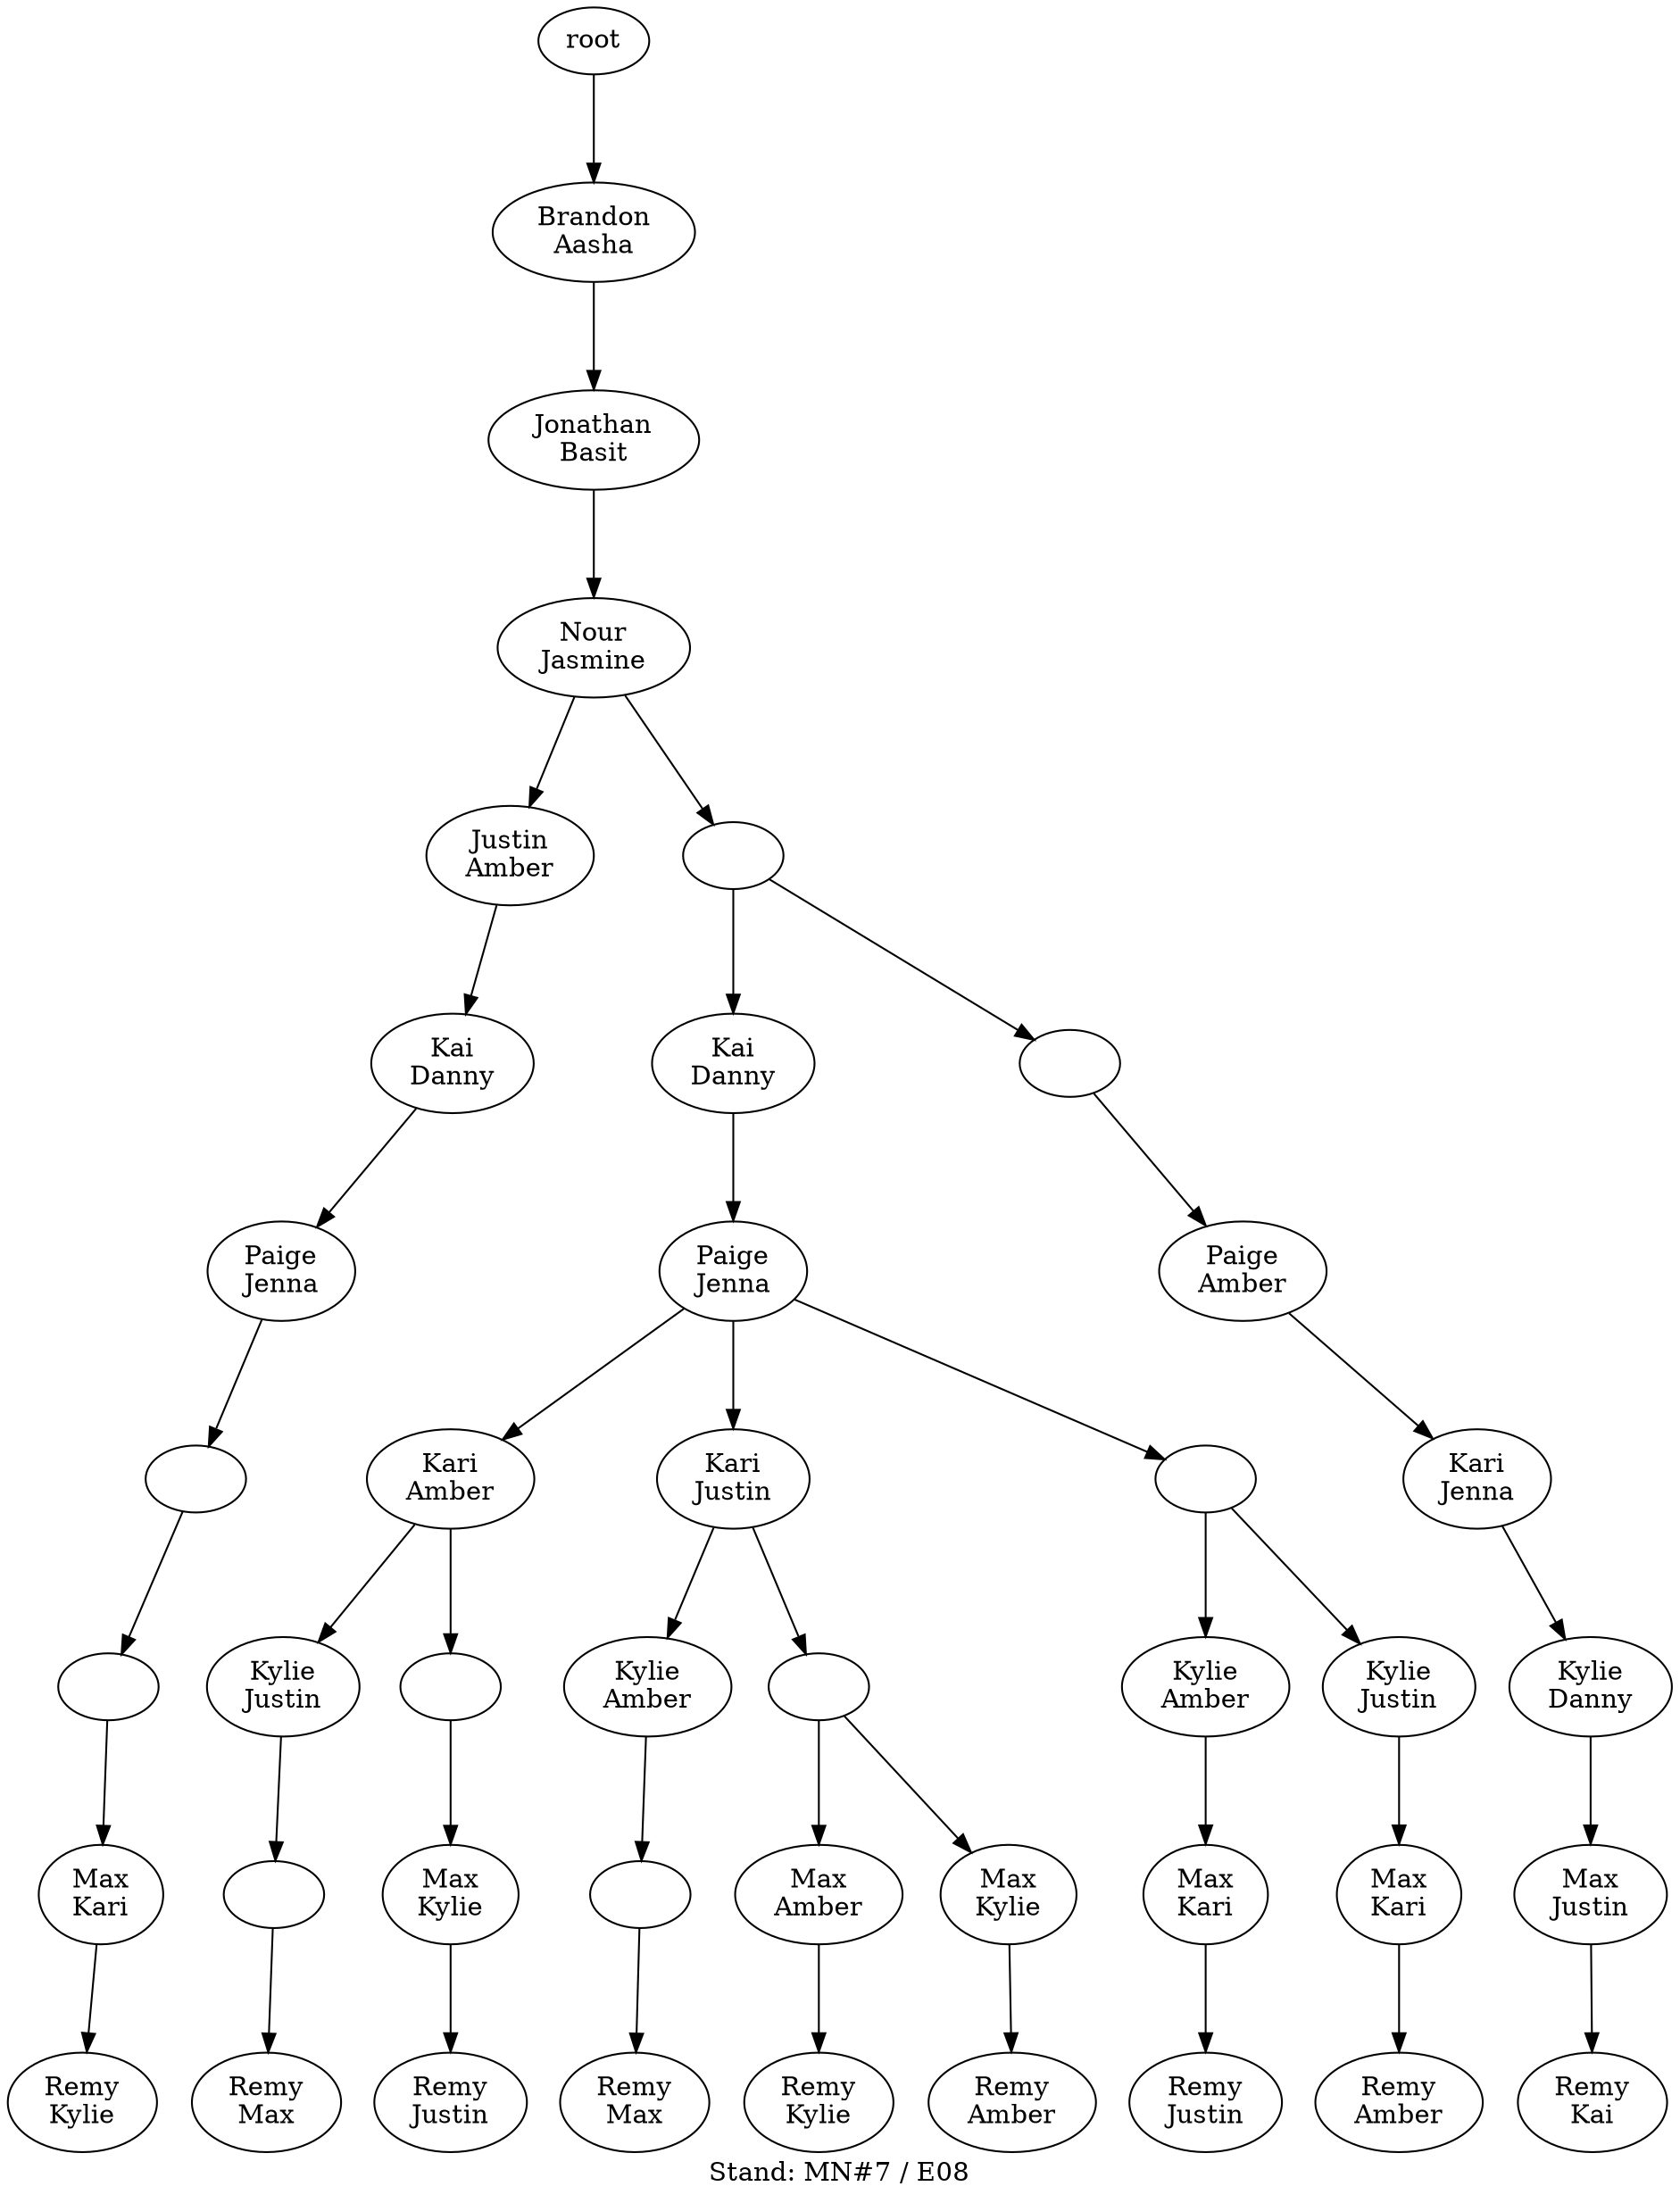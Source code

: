 digraph D { labelloc="b"; label="Stand: MN#7 / E08"; ranksep=0.8;
"root/0"[label="Brandon\nAasha"]
"root" -> "root/0";
"root/0/2"[label="Jonathan\nBasit"]
"root/0" -> "root/0/2";
"root/0/2/5"[label="Nour\nJasmine"]
"root/0/2" -> "root/0/2/5";
"root/0/2/5/1"[label="Justin\nAmber"]
"root/0/2/5" -> "root/0/2/5/1";
"root/0/2/5/1/4"[label="Kai\nDanny"]
"root/0/2/5/1" -> "root/0/2/5/1/4";
"root/0/2/5/1/4/6"[label="Paige\nJenna"]
"root/0/2/5/1/4" -> "root/0/2/5/1/4/6";
"root/0/2/5/1/4/6/255"[label=""]
"root/0/2/5/1/4/6" -> "root/0/2/5/1/4/6/255";
"root/0/2/5/1/4/6/255/255"[label=""]
"root/0/2/5/1/4/6/255" -> "root/0/2/5/1/4/6/255/255";
"root/0/2/5/1/4/6/255/255/10"[label="Max\nKari"]
"root/0/2/5/1/4/6/255/255" -> "root/0/2/5/1/4/6/255/255/10";
"root/0/2/5/1/4/6/255/255/10/11"[label="Remy\nKylie"]
"root/0/2/5/1/4/6/255/255/10" -> "root/0/2/5/1/4/6/255/255/10/11";
"root/0/2/5/255"[label=""]
"root/0/2/5" -> "root/0/2/5/255";
"root/0/2/5/255/4"[label="Kai\nDanny"]
"root/0/2/5/255" -> "root/0/2/5/255/4";
"root/0/2/5/255/4/6"[label="Paige\nJenna"]
"root/0/2/5/255/4" -> "root/0/2/5/255/4/6";
"root/0/2/5/255/4/6/1"[label="Kari\nAmber"]
"root/0/2/5/255/4/6" -> "root/0/2/5/255/4/6/1";
"root/0/2/5/255/4/6/1/8"[label="Kylie\nJustin"]
"root/0/2/5/255/4/6/1" -> "root/0/2/5/255/4/6/1/8";
"root/0/2/5/255/4/6/1/8/255"[label=""]
"root/0/2/5/255/4/6/1/8" -> "root/0/2/5/255/4/6/1/8/255";
"root/0/2/5/255/4/6/1/8/255/12"[label="Remy\nMax"]
"root/0/2/5/255/4/6/1/8/255" -> "root/0/2/5/255/4/6/1/8/255/12";
"root/0/2/5/255/4/6/8"[label="Kari\nJustin"]
"root/0/2/5/255/4/6" -> "root/0/2/5/255/4/6/8";
"root/0/2/5/255/4/6/8/1"[label="Kylie\nAmber"]
"root/0/2/5/255/4/6/8" -> "root/0/2/5/255/4/6/8/1";
"root/0/2/5/255/4/6/8/1/255"[label=""]
"root/0/2/5/255/4/6/8/1" -> "root/0/2/5/255/4/6/8/1/255";
"root/0/2/5/255/4/6/8/1/255/12"[label="Remy\nMax"]
"root/0/2/5/255/4/6/8/1/255" -> "root/0/2/5/255/4/6/8/1/255/12";
"root/0/2/5/255/4/6/8/255"[label=""]
"root/0/2/5/255/4/6/8" -> "root/0/2/5/255/4/6/8/255";
"root/0/2/5/255/4/6/8/255/1"[label="Max\nAmber"]
"root/0/2/5/255/4/6/8/255" -> "root/0/2/5/255/4/6/8/255/1";
"root/0/2/5/255/4/6/8/255/1/11"[label="Remy\nKylie"]
"root/0/2/5/255/4/6/8/255/1" -> "root/0/2/5/255/4/6/8/255/1/11";
"root/0/2/5/255/4/6/1/255"[label=""]
"root/0/2/5/255/4/6/1" -> "root/0/2/5/255/4/6/1/255";
"root/0/2/5/255/4/6/1/255/11"[label="Max\nKylie"]
"root/0/2/5/255/4/6/1/255" -> "root/0/2/5/255/4/6/1/255/11";
"root/0/2/5/255/4/6/1/255/11/8"[label="Remy\nJustin"]
"root/0/2/5/255/4/6/1/255/11" -> "root/0/2/5/255/4/6/1/255/11/8";
"root/0/2/5/255/4/6/8/255/11"[label="Max\nKylie"]
"root/0/2/5/255/4/6/8/255" -> "root/0/2/5/255/4/6/8/255/11";
"root/0/2/5/255/4/6/8/255/11/1"[label="Remy\nAmber"]
"root/0/2/5/255/4/6/8/255/11" -> "root/0/2/5/255/4/6/8/255/11/1";
"root/0/2/5/255/4/6/255"[label=""]
"root/0/2/5/255/4/6" -> "root/0/2/5/255/4/6/255";
"root/0/2/5/255/4/6/255/1"[label="Kylie\nAmber"]
"root/0/2/5/255/4/6/255" -> "root/0/2/5/255/4/6/255/1";
"root/0/2/5/255/4/6/255/1/10"[label="Max\nKari"]
"root/0/2/5/255/4/6/255/1" -> "root/0/2/5/255/4/6/255/1/10";
"root/0/2/5/255/4/6/255/1/10/8"[label="Remy\nJustin"]
"root/0/2/5/255/4/6/255/1/10" -> "root/0/2/5/255/4/6/255/1/10/8";
"root/0/2/5/255/4/6/255/8"[label="Kylie\nJustin"]
"root/0/2/5/255/4/6/255" -> "root/0/2/5/255/4/6/255/8";
"root/0/2/5/255/4/6/255/8/10"[label="Max\nKari"]
"root/0/2/5/255/4/6/255/8" -> "root/0/2/5/255/4/6/255/8/10";
"root/0/2/5/255/4/6/255/8/10/1"[label="Remy\nAmber"]
"root/0/2/5/255/4/6/255/8/10" -> "root/0/2/5/255/4/6/255/8/10/1";
"root/0/2/5/255/255"[label=""]
"root/0/2/5/255" -> "root/0/2/5/255/255";
"root/0/2/5/255/255/1"[label="Paige\nAmber"]
"root/0/2/5/255/255" -> "root/0/2/5/255/255/1";
"root/0/2/5/255/255/1/6"[label="Kari\nJenna"]
"root/0/2/5/255/255/1" -> "root/0/2/5/255/255/1/6";
"root/0/2/5/255/255/1/6/4"[label="Kylie\nDanny"]
"root/0/2/5/255/255/1/6" -> "root/0/2/5/255/255/1/6/4";
"root/0/2/5/255/255/1/6/4/8"[label="Max\nJustin"]
"root/0/2/5/255/255/1/6/4" -> "root/0/2/5/255/255/1/6/4/8";
"root/0/2/5/255/255/1/6/4/8/9"[label="Remy\nKai"]
"root/0/2/5/255/255/1/6/4/8" -> "root/0/2/5/255/255/1/6/4/8/9";
}
